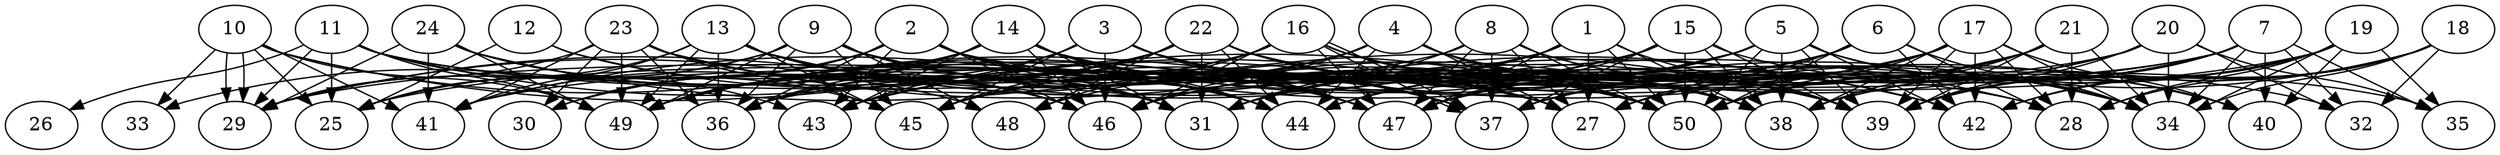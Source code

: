// DAG automatically generated by daggen at Thu Oct  3 14:07:58 2019
// ./daggen --dot -n 50 --ccr 0.3 --fat 0.9 --regular 0.7 --density 0.6 --mindata 5242880 --maxdata 52428800 
digraph G {
  1 [size="29655040", alpha="0.08", expect_size="8896512"] 
  1 -> 27 [size ="8896512"]
  1 -> 29 [size ="8896512"]
  1 -> 31 [size ="8896512"]
  1 -> 38 [size ="8896512"]
  1 -> 39 [size ="8896512"]
  1 -> 45 [size ="8896512"]
  1 -> 47 [size ="8896512"]
  1 -> 50 [size ="8896512"]
  2 [size="168748373", alpha="0.04", expect_size="50624512"] 
  2 -> 25 [size ="50624512"]
  2 -> 27 [size ="50624512"]
  2 -> 30 [size ="50624512"]
  2 -> 31 [size ="50624512"]
  2 -> 35 [size ="50624512"]
  2 -> 36 [size ="50624512"]
  2 -> 43 [size ="50624512"]
  2 -> 44 [size ="50624512"]
  2 -> 46 [size ="50624512"]
  2 -> 47 [size ="50624512"]
  3 [size="36952747", alpha="0.01", expect_size="11085824"] 
  3 -> 27 [size ="11085824"]
  3 -> 36 [size ="11085824"]
  3 -> 37 [size ="11085824"]
  3 -> 38 [size ="11085824"]
  3 -> 39 [size ="11085824"]
  3 -> 43 [size ="11085824"]
  3 -> 45 [size ="11085824"]
  3 -> 46 [size ="11085824"]
  3 -> 47 [size ="11085824"]
  4 [size="145933653", alpha="0.10", expect_size="43780096"] 
  4 -> 27 [size ="43780096"]
  4 -> 38 [size ="43780096"]
  4 -> 39 [size ="43780096"]
  4 -> 44 [size ="43780096"]
  4 -> 45 [size ="43780096"]
  4 -> 46 [size ="43780096"]
  4 -> 49 [size ="43780096"]
  4 -> 50 [size ="43780096"]
  5 [size="162201600", alpha="0.11", expect_size="48660480"] 
  5 -> 34 [size ="48660480"]
  5 -> 38 [size ="48660480"]
  5 -> 39 [size ="48660480"]
  5 -> 40 [size ="48660480"]
  5 -> 41 [size ="48660480"]
  5 -> 42 [size ="48660480"]
  5 -> 44 [size ="48660480"]
  5 -> 45 [size ="48660480"]
  5 -> 46 [size ="48660480"]
  5 -> 47 [size ="48660480"]
  5 -> 49 [size ="48660480"]
  5 -> 50 [size ="48660480"]
  6 [size="164191573", alpha="0.13", expect_size="49257472"] 
  6 -> 27 [size ="49257472"]
  6 -> 28 [size ="49257472"]
  6 -> 31 [size ="49257472"]
  6 -> 34 [size ="49257472"]
  6 -> 42 [size ="49257472"]
  6 -> 44 [size ="49257472"]
  6 -> 46 [size ="49257472"]
  6 -> 49 [size ="49257472"]
  6 -> 50 [size ="49257472"]
  7 [size="113377280", alpha="0.11", expect_size="34013184"] 
  7 -> 25 [size ="34013184"]
  7 -> 27 [size ="34013184"]
  7 -> 32 [size ="34013184"]
  7 -> 34 [size ="34013184"]
  7 -> 35 [size ="34013184"]
  7 -> 36 [size ="34013184"]
  7 -> 37 [size ="34013184"]
  7 -> 38 [size ="34013184"]
  7 -> 39 [size ="34013184"]
  7 -> 40 [size ="34013184"]
  7 -> 50 [size ="34013184"]
  8 [size="82309120", alpha="0.19", expect_size="24692736"] 
  8 -> 27 [size ="24692736"]
  8 -> 29 [size ="24692736"]
  8 -> 31 [size ="24692736"]
  8 -> 37 [size ="24692736"]
  8 -> 39 [size ="24692736"]
  8 -> 47 [size ="24692736"]
  8 -> 50 [size ="24692736"]
  9 [size="159170560", alpha="0.09", expect_size="47751168"] 
  9 -> 25 [size ="47751168"]
  9 -> 28 [size ="47751168"]
  9 -> 29 [size ="47751168"]
  9 -> 31 [size ="47751168"]
  9 -> 36 [size ="47751168"]
  9 -> 37 [size ="47751168"]
  9 -> 39 [size ="47751168"]
  9 -> 45 [size ="47751168"]
  9 -> 48 [size ="47751168"]
  9 -> 49 [size ="47751168"]
  9 -> 50 [size ="47751168"]
  10 [size="70707200", alpha="0.11", expect_size="21212160"] 
  10 -> 25 [size ="21212160"]
  10 -> 29 [size ="21212160"]
  10 -> 29 [size ="21212160"]
  10 -> 33 [size ="21212160"]
  10 -> 41 [size ="21212160"]
  10 -> 47 [size ="21212160"]
  10 -> 49 [size ="21212160"]
  10 -> 50 [size ="21212160"]
  11 [size="112254293", alpha="0.04", expect_size="33676288"] 
  11 -> 25 [size ="33676288"]
  11 -> 26 [size ="33676288"]
  11 -> 27 [size ="33676288"]
  11 -> 28 [size ="33676288"]
  11 -> 29 [size ="33676288"]
  11 -> 32 [size ="33676288"]
  11 -> 43 [size ="33676288"]
  11 -> 49 [size ="33676288"]
  12 [size="172721493", alpha="0.04", expect_size="51816448"] 
  12 -> 25 [size ="51816448"]
  12 -> 37 [size ="51816448"]
  12 -> 46 [size ="51816448"]
  13 [size="47633067", alpha="0.08", expect_size="14289920"] 
  13 -> 25 [size ="14289920"]
  13 -> 36 [size ="14289920"]
  13 -> 37 [size ="14289920"]
  13 -> 41 [size ="14289920"]
  13 -> 42 [size ="14289920"]
  13 -> 45 [size ="14289920"]
  13 -> 46 [size ="14289920"]
  13 -> 49 [size ="14289920"]
  13 -> 50 [size ="14289920"]
  14 [size="53217280", alpha="0.19", expect_size="15965184"] 
  14 -> 31 [size ="15965184"]
  14 -> 33 [size ="15965184"]
  14 -> 34 [size ="15965184"]
  14 -> 36 [size ="15965184"]
  14 -> 37 [size ="15965184"]
  14 -> 38 [size ="15965184"]
  14 -> 43 [size ="15965184"]
  14 -> 44 [size ="15965184"]
  14 -> 46 [size ="15965184"]
  14 -> 47 [size ="15965184"]
  14 -> 49 [size ="15965184"]
  14 -> 50 [size ="15965184"]
  15 [size="129993387", alpha="0.18", expect_size="38998016"] 
  15 -> 34 [size ="38998016"]
  15 -> 37 [size ="38998016"]
  15 -> 38 [size ="38998016"]
  15 -> 39 [size ="38998016"]
  15 -> 45 [size ="38998016"]
  15 -> 46 [size ="38998016"]
  15 -> 47 [size ="38998016"]
  15 -> 49 [size ="38998016"]
  15 -> 50 [size ="38998016"]
  16 [size="56726187", alpha="0.18", expect_size="17017856"] 
  16 -> 37 [size ="17017856"]
  16 -> 37 [size ="17017856"]
  16 -> 38 [size ="17017856"]
  16 -> 42 [size ="17017856"]
  16 -> 43 [size ="17017856"]
  16 -> 46 [size ="17017856"]
  16 -> 47 [size ="17017856"]
  16 -> 48 [size ="17017856"]
  16 -> 49 [size ="17017856"]
  16 -> 50 [size ="17017856"]
  17 [size="162478080", alpha="0.14", expect_size="48743424"] 
  17 -> 28 [size ="48743424"]
  17 -> 34 [size ="48743424"]
  17 -> 37 [size ="48743424"]
  17 -> 38 [size ="48743424"]
  17 -> 39 [size ="48743424"]
  17 -> 40 [size ="48743424"]
  17 -> 42 [size ="48743424"]
  17 -> 43 [size ="48743424"]
  17 -> 44 [size ="48743424"]
  17 -> 46 [size ="48743424"]
  17 -> 47 [size ="48743424"]
  17 -> 49 [size ="48743424"]
  17 -> 50 [size ="48743424"]
  18 [size="88558933", alpha="0.05", expect_size="26567680"] 
  18 -> 28 [size ="26567680"]
  18 -> 32 [size ="26567680"]
  18 -> 34 [size ="26567680"]
  18 -> 37 [size ="26567680"]
  18 -> 38 [size ="26567680"]
  18 -> 39 [size ="26567680"]
  18 -> 42 [size ="26567680"]
  19 [size="76871680", alpha="0.07", expect_size="23061504"] 
  19 -> 27 [size ="23061504"]
  19 -> 28 [size ="23061504"]
  19 -> 29 [size ="23061504"]
  19 -> 34 [size ="23061504"]
  19 -> 35 [size ="23061504"]
  19 -> 39 [size ="23061504"]
  19 -> 40 [size ="23061504"]
  19 -> 42 [size ="23061504"]
  19 -> 50 [size ="23061504"]
  20 [size="151333547", alpha="0.18", expect_size="45400064"] 
  20 -> 32 [size ="45400064"]
  20 -> 34 [size ="45400064"]
  20 -> 35 [size ="45400064"]
  20 -> 37 [size ="45400064"]
  20 -> 39 [size ="45400064"]
  20 -> 41 [size ="45400064"]
  20 -> 47 [size ="45400064"]
  20 -> 48 [size ="45400064"]
  21 [size="80302080", alpha="0.11", expect_size="24090624"] 
  21 -> 27 [size ="24090624"]
  21 -> 28 [size ="24090624"]
  21 -> 31 [size ="24090624"]
  21 -> 34 [size ="24090624"]
  21 -> 38 [size ="24090624"]
  21 -> 39 [size ="24090624"]
  21 -> 44 [size ="24090624"]
  21 -> 50 [size ="24090624"]
  22 [size="111616000", alpha="0.02", expect_size="33484800"] 
  22 -> 27 [size ="33484800"]
  22 -> 30 [size ="33484800"]
  22 -> 31 [size ="33484800"]
  22 -> 34 [size ="33484800"]
  22 -> 36 [size ="33484800"]
  22 -> 38 [size ="33484800"]
  22 -> 39 [size ="33484800"]
  22 -> 40 [size ="33484800"]
  22 -> 41 [size ="33484800"]
  22 -> 44 [size ="33484800"]
  22 -> 45 [size ="33484800"]
  22 -> 48 [size ="33484800"]
  23 [size="141581653", alpha="0.17", expect_size="42474496"] 
  23 -> 29 [size ="42474496"]
  23 -> 30 [size ="42474496"]
  23 -> 31 [size ="42474496"]
  23 -> 36 [size ="42474496"]
  23 -> 38 [size ="42474496"]
  23 -> 41 [size ="42474496"]
  23 -> 42 [size ="42474496"]
  23 -> 44 [size ="42474496"]
  23 -> 45 [size ="42474496"]
  23 -> 46 [size ="42474496"]
  23 -> 49 [size ="42474496"]
  24 [size="49179307", alpha="0.07", expect_size="14753792"] 
  24 -> 29 [size ="14753792"]
  24 -> 39 [size ="14753792"]
  24 -> 41 [size ="14753792"]
  24 -> 44 [size ="14753792"]
  24 -> 45 [size ="14753792"]
  24 -> 48 [size ="14753792"]
  24 -> 49 [size ="14753792"]
  25 [size="42489173", alpha="0.16", expect_size="12746752"] 
  26 [size="23101440", alpha="0.04", expect_size="6930432"] 
  27 [size="164553387", alpha="0.04", expect_size="49366016"] 
  28 [size="118708907", alpha="0.12", expect_size="35612672"] 
  29 [size="154122240", alpha="0.18", expect_size="46236672"] 
  30 [size="51657387", alpha="0.11", expect_size="15497216"] 
  31 [size="35747840", alpha="0.16", expect_size="10724352"] 
  32 [size="118568960", alpha="0.00", expect_size="35570688"] 
  33 [size="136830293", alpha="0.09", expect_size="41049088"] 
  34 [size="110011733", alpha="0.02", expect_size="33003520"] 
  35 [size="166567253", alpha="0.09", expect_size="49970176"] 
  36 [size="136652800", alpha="0.02", expect_size="40995840"] 
  37 [size="166987093", alpha="0.13", expect_size="50096128"] 
  38 [size="38901760", alpha="0.12", expect_size="11670528"] 
  39 [size="131805867", alpha="0.20", expect_size="39541760"] 
  40 [size="115534507", alpha="0.04", expect_size="34660352"] 
  41 [size="43318613", alpha="0.17", expect_size="12995584"] 
  42 [size="167229440", alpha="0.01", expect_size="50168832"] 
  43 [size="170649600", alpha="0.01", expect_size="51194880"] 
  44 [size="83739307", alpha="0.05", expect_size="25121792"] 
  45 [size="99525973", alpha="0.13", expect_size="29857792"] 
  46 [size="173247147", alpha="0.01", expect_size="51974144"] 
  47 [size="29576533", alpha="0.07", expect_size="8872960"] 
  48 [size="128092160", alpha="0.07", expect_size="38427648"] 
  49 [size="68020907", alpha="0.04", expect_size="20406272"] 
  50 [size="66044587", alpha="0.06", expect_size="19813376"] 
}
